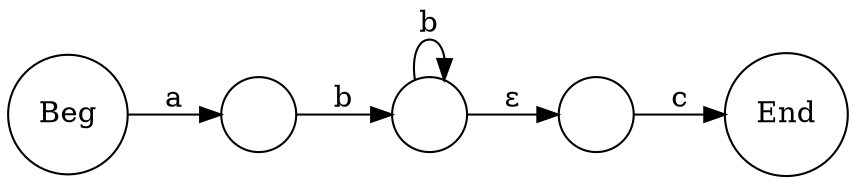 digraph tokex {
	labelloc="t";
	label="";
	graph [dpi=200];
	rankdir=LR;
	fontname="Helvetica";
	edge [arrowhead=normal,arrowtail=dot];
	node [shape=circle];
	# Auto-generated by Tokex.

	0 [label=""];
	1 [label=""];
	2 [label=""];
	Beg [label="Beg"];
	End [label="End"];
	Beg -> 2 [label="a"];
	2 -> 0 [label="b"];
	0 -> 1 [label=<&epsilon;>];
	0 -> 0 [label="b"];
	1 -> End [label="c"];
}
